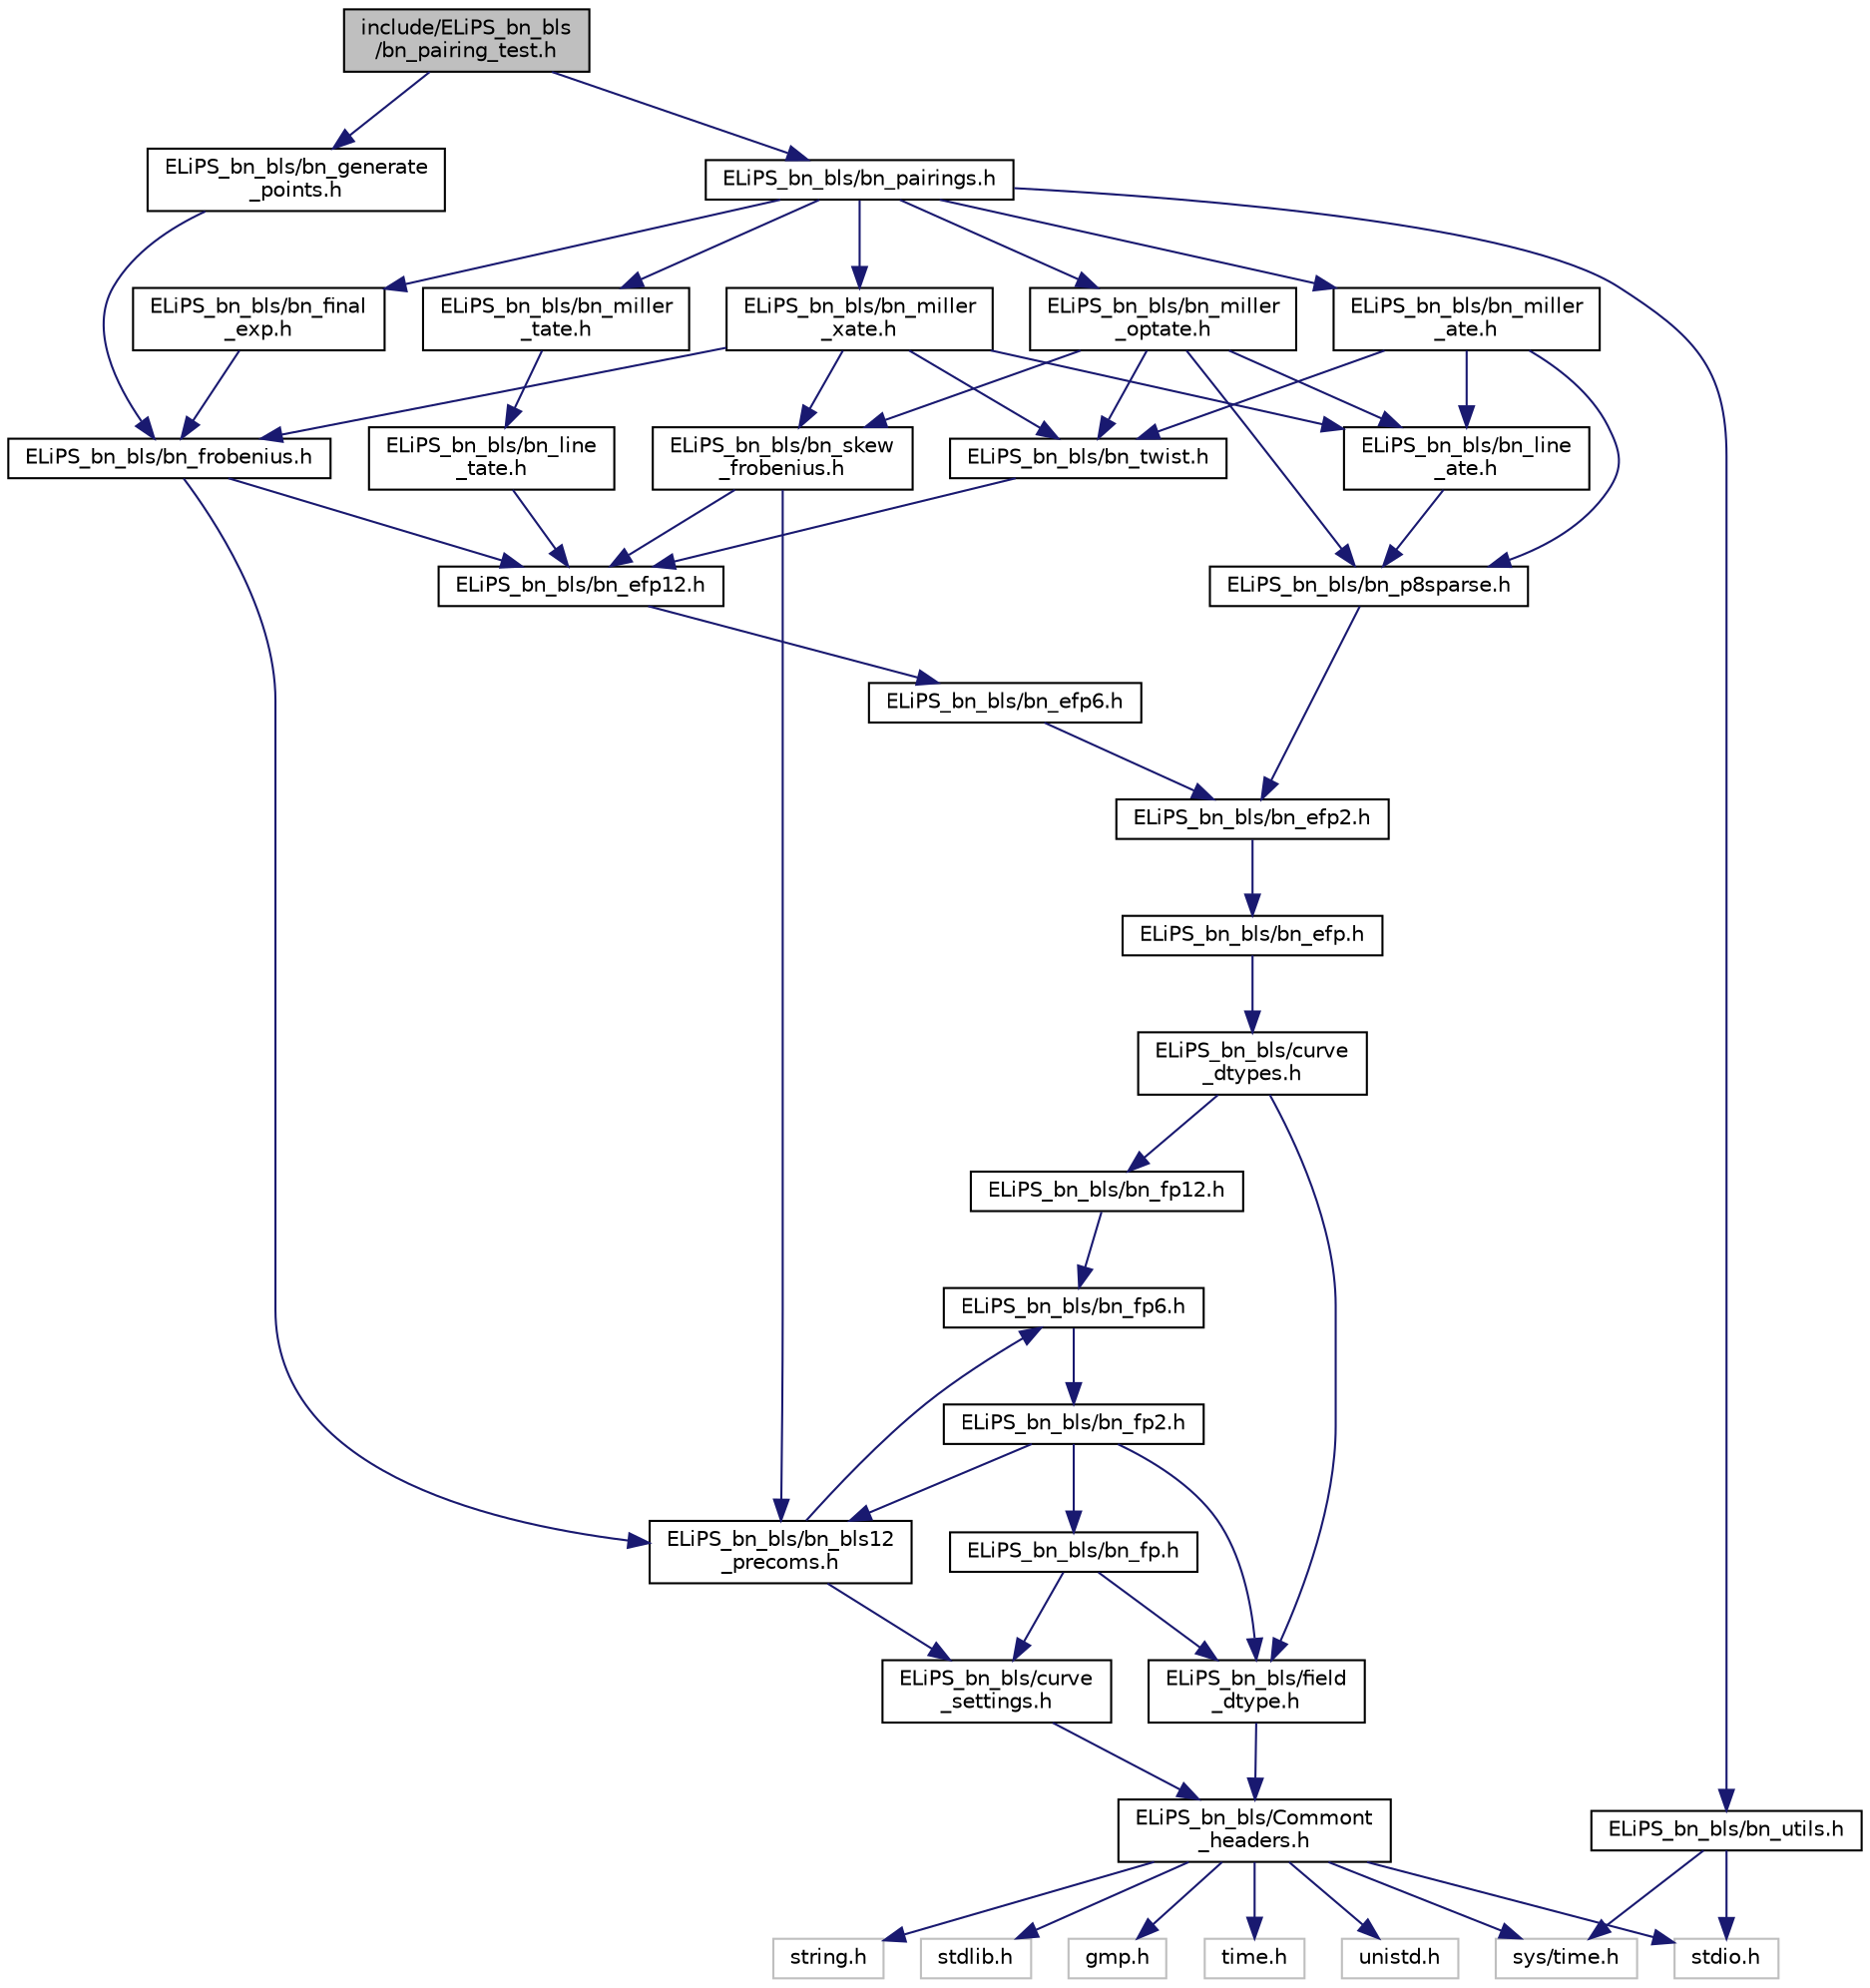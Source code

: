 digraph "include/ELiPS_bn_bls/bn_pairing_test.h"
{
  edge [fontname="Helvetica",fontsize="10",labelfontname="Helvetica",labelfontsize="10"];
  node [fontname="Helvetica",fontsize="10",shape=record];
  Node0 [label="include/ELiPS_bn_bls\l/bn_pairing_test.h",height=0.2,width=0.4,color="black", fillcolor="grey75", style="filled", fontcolor="black"];
  Node0 -> Node1 [color="midnightblue",fontsize="10",style="solid"];
  Node1 [label="ELiPS_bn_bls/bn_pairings.h",height=0.2,width=0.4,color="black", fillcolor="white", style="filled",URL="$bn__pairings_8h.html"];
  Node1 -> Node2 [color="midnightblue",fontsize="10",style="solid"];
  Node2 [label="ELiPS_bn_bls/bn_miller\l_ate.h",height=0.2,width=0.4,color="black", fillcolor="white", style="filled",URL="$bn__miller__ate_8h.html"];
  Node2 -> Node3 [color="midnightblue",fontsize="10",style="solid"];
  Node3 [label="ELiPS_bn_bls/bn_twist.h",height=0.2,width=0.4,color="black", fillcolor="white", style="filled",URL="$bn__twist_8h.html"];
  Node3 -> Node4 [color="midnightblue",fontsize="10",style="solid"];
  Node4 [label="ELiPS_bn_bls/bn_efp12.h",height=0.2,width=0.4,color="black", fillcolor="white", style="filled",URL="$bn__efp12_8h.html"];
  Node4 -> Node5 [color="midnightblue",fontsize="10",style="solid"];
  Node5 [label="ELiPS_bn_bls/bn_efp6.h",height=0.2,width=0.4,color="black", fillcolor="white", style="filled",URL="$bn__efp6_8h.html"];
  Node5 -> Node6 [color="midnightblue",fontsize="10",style="solid"];
  Node6 [label="ELiPS_bn_bls/bn_efp2.h",height=0.2,width=0.4,color="black", fillcolor="white", style="filled",URL="$bn__efp2_8h.html"];
  Node6 -> Node7 [color="midnightblue",fontsize="10",style="solid"];
  Node7 [label="ELiPS_bn_bls/bn_efp.h",height=0.2,width=0.4,color="black", fillcolor="white", style="filled",URL="$bn__efp_8h.html"];
  Node7 -> Node8 [color="midnightblue",fontsize="10",style="solid"];
  Node8 [label="ELiPS_bn_bls/curve\l_dtypes.h",height=0.2,width=0.4,color="black", fillcolor="white", style="filled",URL="$curve__dtypes_8h.html"];
  Node8 -> Node9 [color="midnightblue",fontsize="10",style="solid"];
  Node9 [label="ELiPS_bn_bls/bn_fp12.h",height=0.2,width=0.4,color="black", fillcolor="white", style="filled",URL="$bn__fp12_8h.html"];
  Node9 -> Node10 [color="midnightblue",fontsize="10",style="solid"];
  Node10 [label="ELiPS_bn_bls/bn_fp6.h",height=0.2,width=0.4,color="black", fillcolor="white", style="filled",URL="$bn__fp6_8h.html"];
  Node10 -> Node11 [color="midnightblue",fontsize="10",style="solid"];
  Node11 [label="ELiPS_bn_bls/bn_fp2.h",height=0.2,width=0.4,color="black", fillcolor="white", style="filled",URL="$bn__fp2_8h.html"];
  Node11 -> Node12 [color="midnightblue",fontsize="10",style="solid"];
  Node12 [label="ELiPS_bn_bls/bn_fp.h",height=0.2,width=0.4,color="black", fillcolor="white", style="filled",URL="$bn__fp_8h.html"];
  Node12 -> Node13 [color="midnightblue",fontsize="10",style="solid"];
  Node13 [label="ELiPS_bn_bls/curve\l_settings.h",height=0.2,width=0.4,color="black", fillcolor="white", style="filled",URL="$curve__settings_8h.html"];
  Node13 -> Node14 [color="midnightblue",fontsize="10",style="solid"];
  Node14 [label="ELiPS_bn_bls/Commont\l_headers.h",height=0.2,width=0.4,color="black", fillcolor="white", style="filled",URL="$_commont__headers_8h.html"];
  Node14 -> Node15 [color="midnightblue",fontsize="10",style="solid"];
  Node15 [label="stdio.h",height=0.2,width=0.4,color="grey75", fillcolor="white", style="filled"];
  Node14 -> Node16 [color="midnightblue",fontsize="10",style="solid"];
  Node16 [label="stdlib.h",height=0.2,width=0.4,color="grey75", fillcolor="white", style="filled"];
  Node14 -> Node17 [color="midnightblue",fontsize="10",style="solid"];
  Node17 [label="gmp.h",height=0.2,width=0.4,color="grey75", fillcolor="white", style="filled"];
  Node14 -> Node18 [color="midnightblue",fontsize="10",style="solid"];
  Node18 [label="time.h",height=0.2,width=0.4,color="grey75", fillcolor="white", style="filled"];
  Node14 -> Node19 [color="midnightblue",fontsize="10",style="solid"];
  Node19 [label="sys/time.h",height=0.2,width=0.4,color="grey75", fillcolor="white", style="filled"];
  Node14 -> Node20 [color="midnightblue",fontsize="10",style="solid"];
  Node20 [label="unistd.h",height=0.2,width=0.4,color="grey75", fillcolor="white", style="filled"];
  Node14 -> Node21 [color="midnightblue",fontsize="10",style="solid"];
  Node21 [label="string.h",height=0.2,width=0.4,color="grey75", fillcolor="white", style="filled"];
  Node12 -> Node22 [color="midnightblue",fontsize="10",style="solid"];
  Node22 [label="ELiPS_bn_bls/field\l_dtype.h",height=0.2,width=0.4,color="black", fillcolor="white", style="filled",URL="$field__dtype_8h.html"];
  Node22 -> Node14 [color="midnightblue",fontsize="10",style="solid"];
  Node11 -> Node22 [color="midnightblue",fontsize="10",style="solid"];
  Node11 -> Node23 [color="midnightblue",fontsize="10",style="solid"];
  Node23 [label="ELiPS_bn_bls/bn_bls12\l_precoms.h",height=0.2,width=0.4,color="black", fillcolor="white", style="filled",URL="$bn__bls12__precoms_8h.html"];
  Node23 -> Node10 [color="midnightblue",fontsize="10",style="solid"];
  Node23 -> Node13 [color="midnightblue",fontsize="10",style="solid"];
  Node8 -> Node22 [color="midnightblue",fontsize="10",style="solid"];
  Node2 -> Node24 [color="midnightblue",fontsize="10",style="solid"];
  Node24 [label="ELiPS_bn_bls/bn_p8sparse.h",height=0.2,width=0.4,color="black", fillcolor="white", style="filled",URL="$bn__p8sparse_8h.html"];
  Node24 -> Node6 [color="midnightblue",fontsize="10",style="solid"];
  Node2 -> Node25 [color="midnightblue",fontsize="10",style="solid"];
  Node25 [label="ELiPS_bn_bls/bn_line\l_ate.h",height=0.2,width=0.4,color="black", fillcolor="white", style="filled",URL="$bn__line__ate_8h.html"];
  Node25 -> Node24 [color="midnightblue",fontsize="10",style="solid"];
  Node1 -> Node26 [color="midnightblue",fontsize="10",style="solid"];
  Node26 [label="ELiPS_bn_bls/bn_miller\l_tate.h",height=0.2,width=0.4,color="black", fillcolor="white", style="filled",URL="$bn__miller__tate_8h.html"];
  Node26 -> Node27 [color="midnightblue",fontsize="10",style="solid"];
  Node27 [label="ELiPS_bn_bls/bn_line\l_tate.h",height=0.2,width=0.4,color="black", fillcolor="white", style="filled",URL="$bn__line__tate_8h.html"];
  Node27 -> Node4 [color="midnightblue",fontsize="10",style="solid"];
  Node1 -> Node28 [color="midnightblue",fontsize="10",style="solid"];
  Node28 [label="ELiPS_bn_bls/bn_miller\l_xate.h",height=0.2,width=0.4,color="black", fillcolor="white", style="filled",URL="$bn__miller__xate_8h.html"];
  Node28 -> Node25 [color="midnightblue",fontsize="10",style="solid"];
  Node28 -> Node29 [color="midnightblue",fontsize="10",style="solid"];
  Node29 [label="ELiPS_bn_bls/bn_frobenius.h",height=0.2,width=0.4,color="black", fillcolor="white", style="filled",URL="$bn__frobenius_8h.html"];
  Node29 -> Node4 [color="midnightblue",fontsize="10",style="solid"];
  Node29 -> Node23 [color="midnightblue",fontsize="10",style="solid"];
  Node28 -> Node3 [color="midnightblue",fontsize="10",style="solid"];
  Node28 -> Node30 [color="midnightblue",fontsize="10",style="solid"];
  Node30 [label="ELiPS_bn_bls/bn_skew\l_frobenius.h",height=0.2,width=0.4,color="black", fillcolor="white", style="filled",URL="$bn__skew__frobenius_8h.html"];
  Node30 -> Node23 [color="midnightblue",fontsize="10",style="solid"];
  Node30 -> Node4 [color="midnightblue",fontsize="10",style="solid"];
  Node1 -> Node31 [color="midnightblue",fontsize="10",style="solid"];
  Node31 [label="ELiPS_bn_bls/bn_miller\l_optate.h",height=0.2,width=0.4,color="black", fillcolor="white", style="filled",URL="$bn__miller__optate_8h.html"];
  Node31 -> Node30 [color="midnightblue",fontsize="10",style="solid"];
  Node31 -> Node3 [color="midnightblue",fontsize="10",style="solid"];
  Node31 -> Node24 [color="midnightblue",fontsize="10",style="solid"];
  Node31 -> Node25 [color="midnightblue",fontsize="10",style="solid"];
  Node1 -> Node32 [color="midnightblue",fontsize="10",style="solid"];
  Node32 [label="ELiPS_bn_bls/bn_final\l_exp.h",height=0.2,width=0.4,color="black", fillcolor="white", style="filled",URL="$bn__final__exp_8h.html"];
  Node32 -> Node29 [color="midnightblue",fontsize="10",style="solid"];
  Node1 -> Node33 [color="midnightblue",fontsize="10",style="solid"];
  Node33 [label="ELiPS_bn_bls/bn_utils.h",height=0.2,width=0.4,color="black", fillcolor="white", style="filled",URL="$bn__utils_8h.html"];
  Node33 -> Node15 [color="midnightblue",fontsize="10",style="solid"];
  Node33 -> Node19 [color="midnightblue",fontsize="10",style="solid"];
  Node0 -> Node34 [color="midnightblue",fontsize="10",style="solid"];
  Node34 [label="ELiPS_bn_bls/bn_generate\l_points.h",height=0.2,width=0.4,color="black", fillcolor="white", style="filled",URL="$bn__generate__points_8h.html"];
  Node34 -> Node29 [color="midnightblue",fontsize="10",style="solid"];
}
